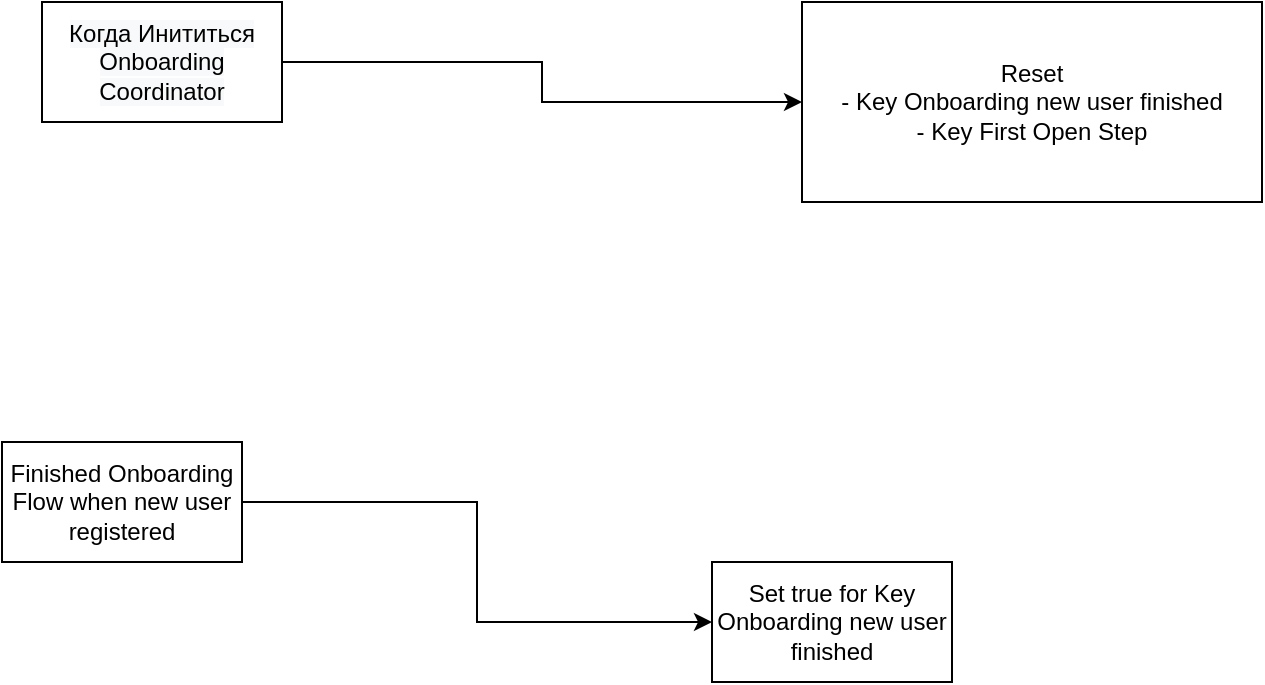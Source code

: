 <mxfile version="20.6.2" type="github">
  <diagram id="aHfyOlX7qRpwDukkHHWd" name="Страница 1">
    <mxGraphModel dx="1042" dy="592" grid="1" gridSize="10" guides="1" tooltips="1" connect="1" arrows="1" fold="1" page="1" pageScale="1" pageWidth="1169" pageHeight="1654" math="0" shadow="0">
      <root>
        <mxCell id="0" />
        <mxCell id="1" parent="0" />
        <mxCell id="Wxoq3U4mHdXHJYsRJKl2-4" value="Reset &lt;br&gt;- Key Onboarding new user finished&lt;br&gt;- Key First Open Step" style="rounded=0;whiteSpace=wrap;html=1;" vertex="1" parent="1">
          <mxGeometry x="510" y="60" width="230" height="100" as="geometry" />
        </mxCell>
        <mxCell id="Wxoq3U4mHdXHJYsRJKl2-6" value="" style="edgeStyle=orthogonalEdgeStyle;rounded=0;orthogonalLoop=1;jettySize=auto;html=1;entryX=0;entryY=0.5;entryDx=0;entryDy=0;" edge="1" parent="1" source="Wxoq3U4mHdXHJYsRJKl2-5" target="Wxoq3U4mHdXHJYsRJKl2-4">
          <mxGeometry relative="1" as="geometry">
            <mxPoint x="190" y="150" as="targetPoint" />
          </mxGeometry>
        </mxCell>
        <mxCell id="Wxoq3U4mHdXHJYsRJKl2-5" value="&lt;meta charset=&quot;utf-8&quot;&gt;&lt;span style=&quot;color: rgb(0, 0, 0); font-family: Helvetica; font-size: 12px; font-style: normal; font-variant-ligatures: normal; font-variant-caps: normal; font-weight: 400; letter-spacing: normal; orphans: 2; text-align: center; text-indent: 0px; text-transform: none; widows: 2; word-spacing: 0px; -webkit-text-stroke-width: 0px; background-color: rgb(248, 249, 250); text-decoration-thickness: initial; text-decoration-style: initial; text-decoration-color: initial; float: none; display: inline !important;&quot;&gt;Когда Инититься Onboarding Coordinator&lt;/span&gt;" style="rounded=0;whiteSpace=wrap;html=1;" vertex="1" parent="1">
          <mxGeometry x="130" y="60" width="120" height="60" as="geometry" />
        </mxCell>
        <mxCell id="Wxoq3U4mHdXHJYsRJKl2-7" value="Set true for Key&lt;br&gt;Onboarding new user finished" style="rounded=0;whiteSpace=wrap;html=1;" vertex="1" parent="1">
          <mxGeometry x="465" y="340" width="120" height="60" as="geometry" />
        </mxCell>
        <mxCell id="Wxoq3U4mHdXHJYsRJKl2-9" style="edgeStyle=orthogonalEdgeStyle;rounded=0;orthogonalLoop=1;jettySize=auto;html=1;" edge="1" parent="1" source="Wxoq3U4mHdXHJYsRJKl2-8" target="Wxoq3U4mHdXHJYsRJKl2-7">
          <mxGeometry relative="1" as="geometry" />
        </mxCell>
        <mxCell id="Wxoq3U4mHdXHJYsRJKl2-8" value="Finished Onboarding Flow when new user registered" style="rounded=0;whiteSpace=wrap;html=1;" vertex="1" parent="1">
          <mxGeometry x="110" y="280" width="120" height="60" as="geometry" />
        </mxCell>
      </root>
    </mxGraphModel>
  </diagram>
</mxfile>
